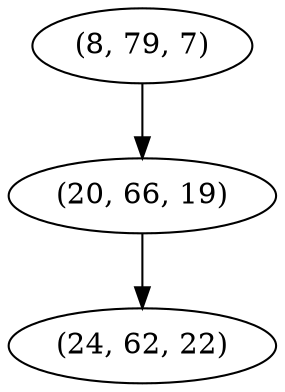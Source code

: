 digraph tree {
    "(8, 79, 7)";
    "(20, 66, 19)";
    "(24, 62, 22)";
    "(8, 79, 7)" -> "(20, 66, 19)";
    "(20, 66, 19)" -> "(24, 62, 22)";
}
